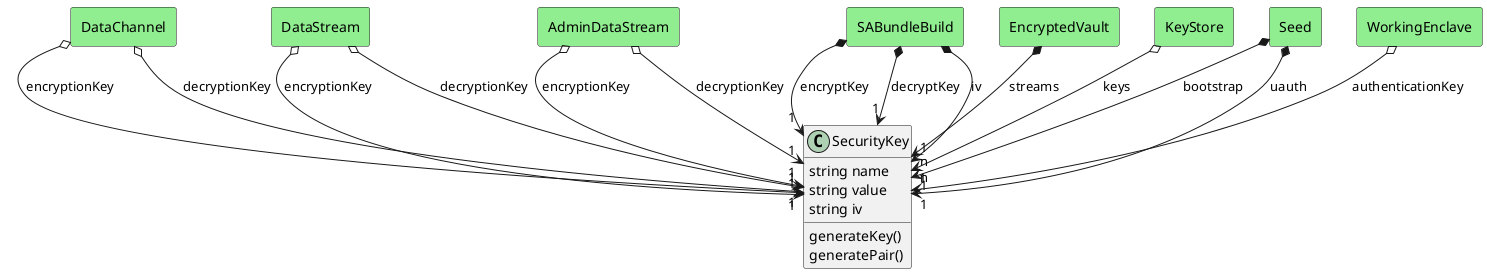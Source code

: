 @startuml

class "SecurityKey" as Model {
 string name
 string value
 string iv

 generateKey()
 generatePair()
 
}



    rectangle "DataChannel" as DataChannel #lightgreen {
    }
    
        DataChannel   o--> "1" Model : "encryptionKey"
    
    rectangle "DataChannel" as DataChannel #lightgreen {
    }
    
        DataChannel   o--> "1" Model : "decryptionKey"
    
    rectangle "DataStream" as DataStream #lightgreen {
    }
    
        DataStream   o--> "1" Model : "encryptionKey"
    
    rectangle "DataStream" as DataStream #lightgreen {
    }
    
        DataStream   o--> "1" Model : "decryptionKey"
    
    rectangle "AdminDataStream" as AdminDataStream #lightgreen {
    }
    
        AdminDataStream   o--> "1" Model : "encryptionKey"
    
    rectangle "AdminDataStream" as AdminDataStream #lightgreen {
    }
    
        AdminDataStream   o--> "1" Model : "decryptionKey"
    
    rectangle "SABundleBuild" as SABundleBuild #lightgreen {
    }
    
        SABundleBuild   *--> "1" Model : "encryptKey"
    
    rectangle "SABundleBuild" as SABundleBuild #lightgreen {
    }
    
        SABundleBuild   *--> "1" Model : "decryptKey"
    
    rectangle "SABundleBuild" as SABundleBuild #lightgreen {
    }
    
        SABundleBuild   *--> "1" Model : "iv"
    
    rectangle "EncryptedVault" as EncryptedVault #lightgreen {
    }
    
        EncryptedVault   *--> "n" Model : "streams"
    
    rectangle "KeyStore" as KeyStore #lightgreen {
    }
    
        KeyStore   o--> "n" Model : "keys"
    
    rectangle "Seed" as Seed #lightgreen {
    }
    
        Seed   *--> "1" Model : "bootstrap"
    
    rectangle "Seed" as Seed #lightgreen {
    }
    
        Seed   *--> "1" Model : "uauth"
    
    rectangle "WorkingEnclave" as WorkingEnclave #lightgreen {
    }
    
        WorkingEnclave   o--> "1" Model : "authenticationKey"
    

@enduml
